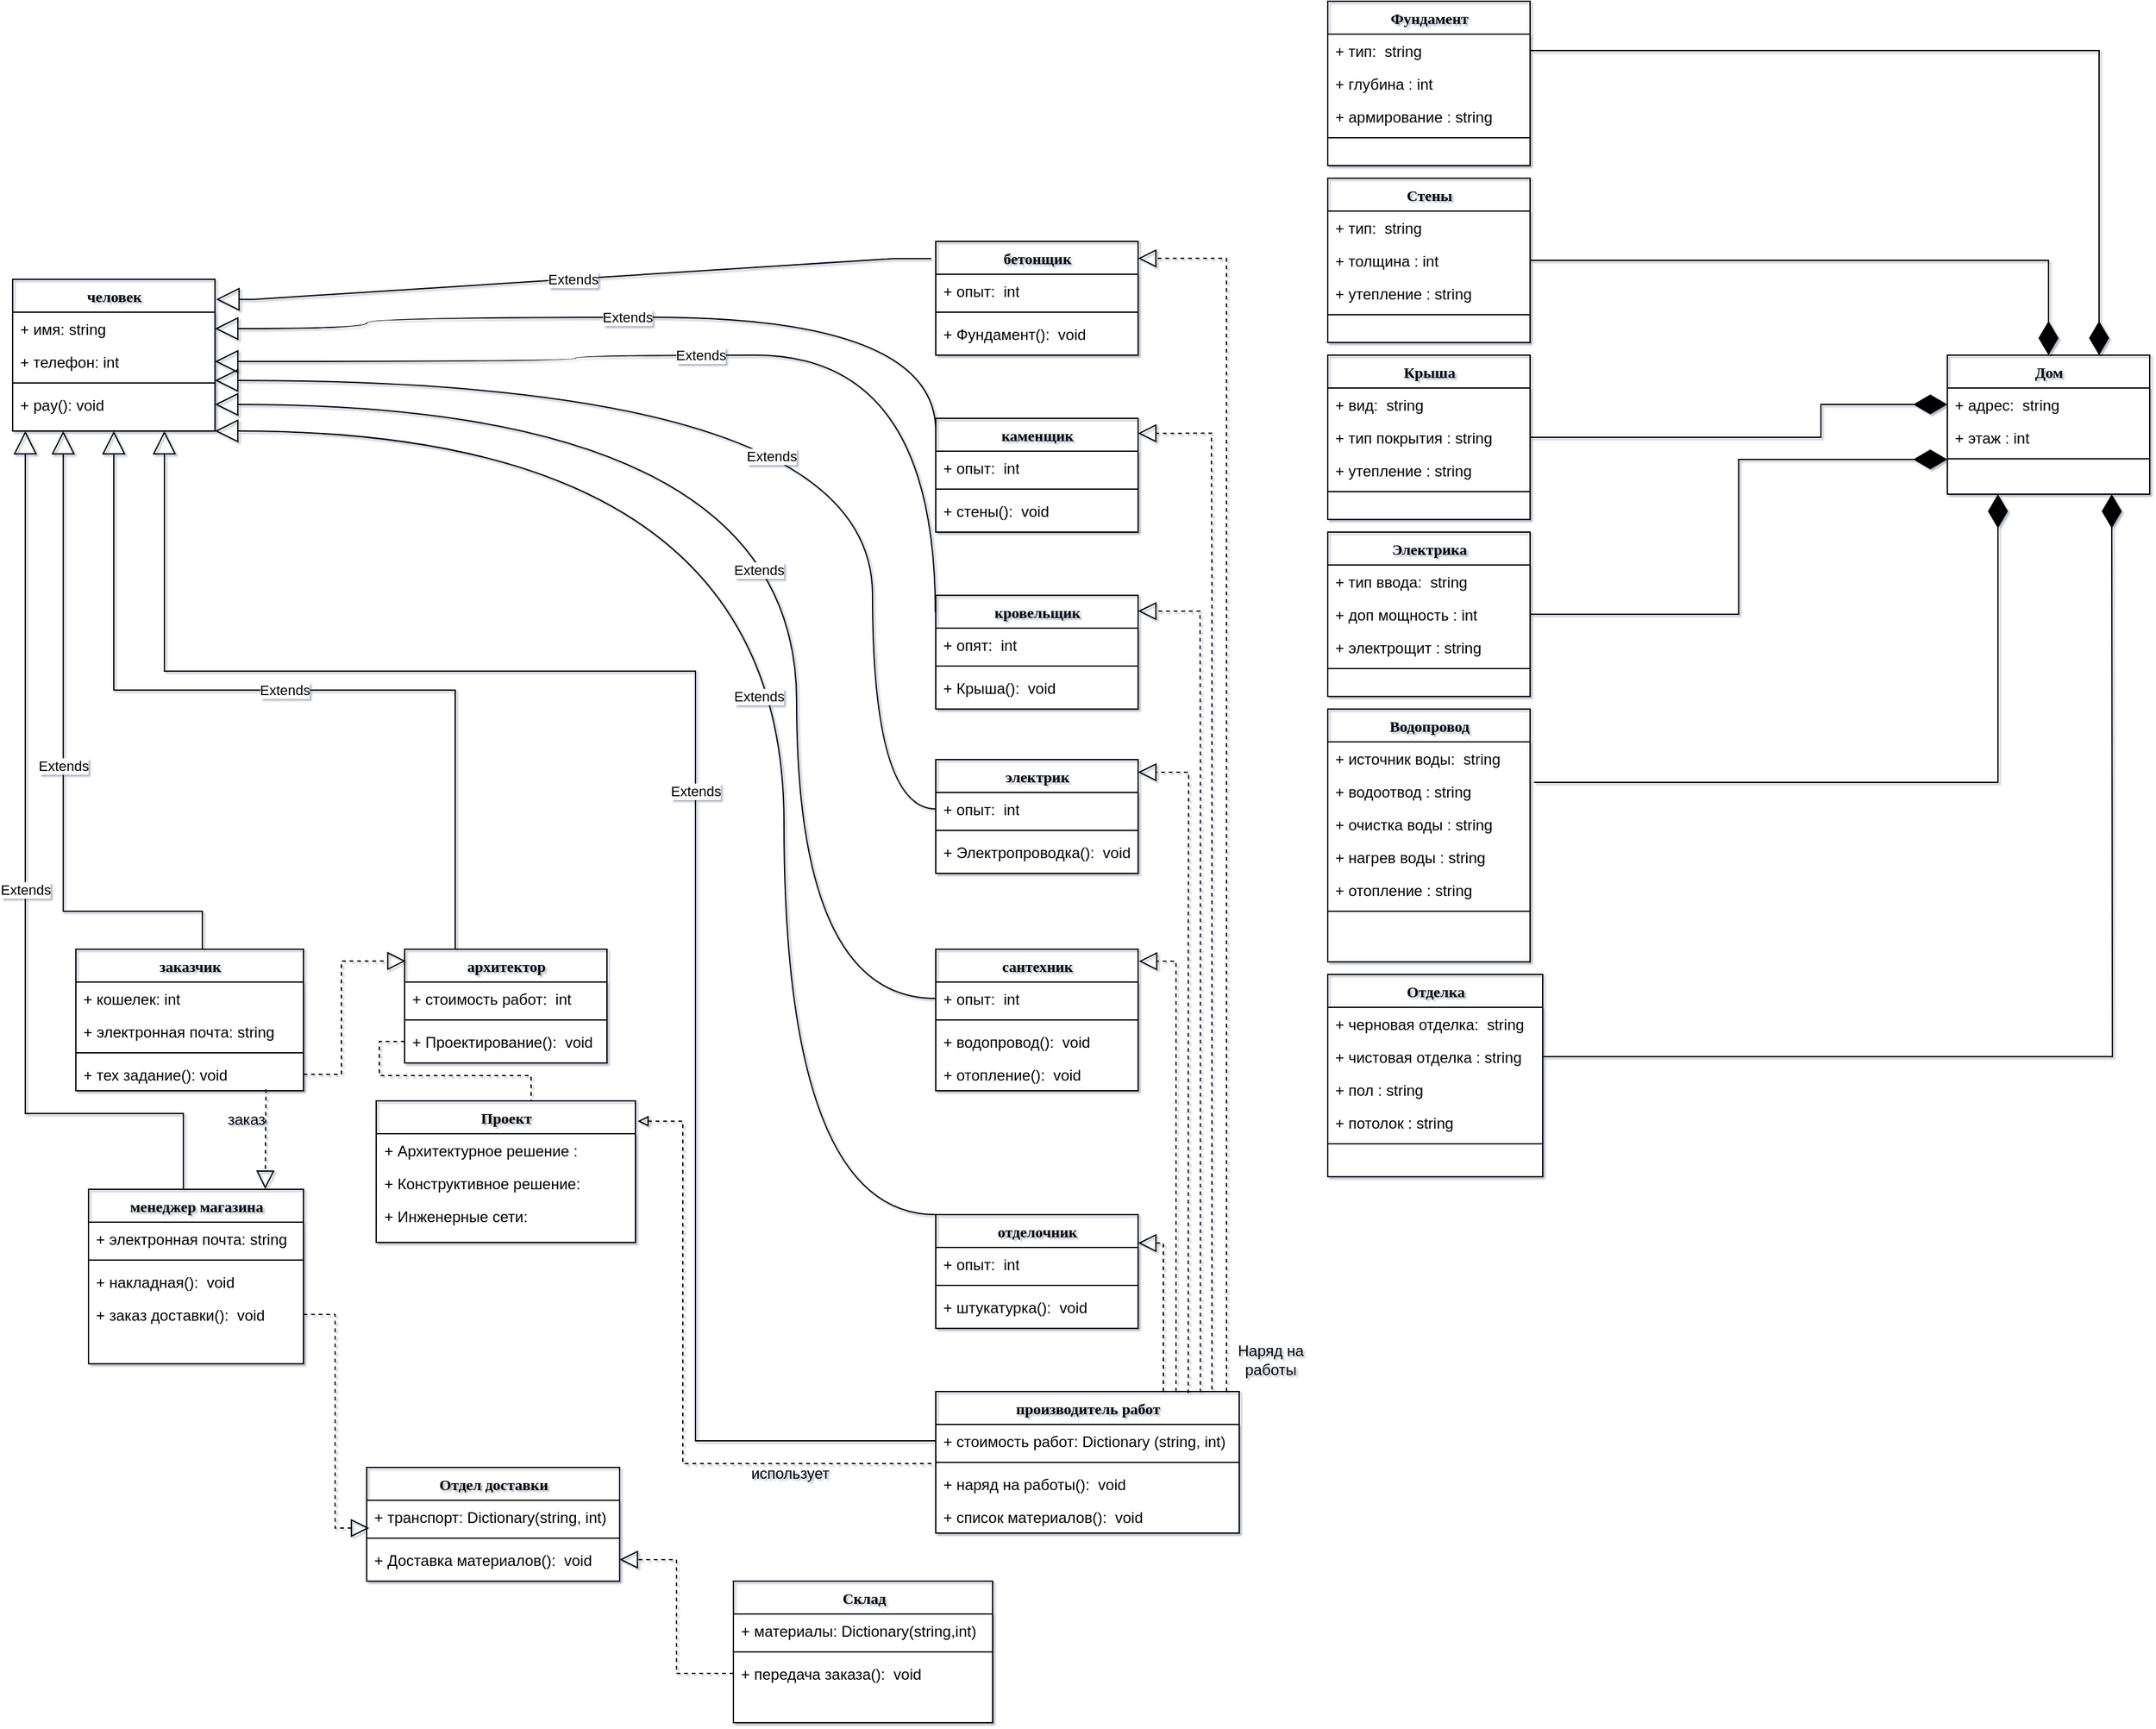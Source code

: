 <mxfile version="15.4.0" type="device"><diagram name="Page-1" id="9f46799a-70d6-7492-0946-bef42562c5a5"><mxGraphModel dx="1389" dy="948" grid="1" gridSize="10" guides="1" tooltips="1" connect="1" arrows="1" fold="1" page="1" pageScale="1" pageWidth="1100" pageHeight="850" background="none" math="0" shadow="1"><root><mxCell id="0"/><mxCell id="1" parent="0"/><mxCell id="78961159f06e98e8-17" value="человек" style="swimlane;html=1;fontStyle=1;align=center;verticalAlign=top;childLayout=stackLayout;horizontal=1;startSize=26;horizontalStack=0;resizeParent=1;resizeLast=0;collapsible=1;marginBottom=0;swimlaneFillColor=#ffffff;rounded=0;shadow=0;comic=0;labelBackgroundColor=none;strokeWidth=1;fillColor=none;fontFamily=Verdana;fontSize=12" parent="1" vertex="1"><mxGeometry x="100" y="260" width="160" height="120" as="geometry"/></mxCell><mxCell id="78961159f06e98e8-21" value="+ имя: string" style="text;html=1;strokeColor=none;fillColor=none;align=left;verticalAlign=top;spacingLeft=4;spacingRight=4;whiteSpace=wrap;overflow=hidden;rotatable=0;points=[[0,0.5],[1,0.5]];portConstraint=eastwest;" parent="78961159f06e98e8-17" vertex="1"><mxGeometry y="26" width="160" height="26" as="geometry"/></mxCell><mxCell id="78961159f06e98e8-23" value="+ телефон: int" style="text;html=1;strokeColor=none;fillColor=none;align=left;verticalAlign=top;spacingLeft=4;spacingRight=4;whiteSpace=wrap;overflow=hidden;rotatable=0;points=[[0,0.5],[1,0.5]];portConstraint=eastwest;" parent="78961159f06e98e8-17" vertex="1"><mxGeometry y="52" width="160" height="26" as="geometry"/></mxCell><mxCell id="78961159f06e98e8-19" value="" style="line;html=1;strokeWidth=1;fillColor=none;align=left;verticalAlign=middle;spacingTop=-1;spacingLeft=3;spacingRight=3;rotatable=0;labelPosition=right;points=[];portConstraint=eastwest;" parent="78961159f06e98e8-17" vertex="1"><mxGeometry y="78" width="160" height="8" as="geometry"/></mxCell><mxCell id="D6o2rL08NYpKaZLxGJt6-1" value="+ pay(): void" style="text;html=1;strokeColor=none;fillColor=none;align=left;verticalAlign=top;spacingLeft=4;spacingRight=4;whiteSpace=wrap;overflow=hidden;rotatable=0;points=[[0,0.5],[1,0.5]];portConstraint=eastwest;" parent="78961159f06e98e8-17" vertex="1"><mxGeometry y="86" width="160" height="26" as="geometry"/></mxCell><mxCell id="TRtfVHQ8l-UcAEedUnJz-3" value="заказчик" style="swimlane;html=1;fontStyle=1;align=center;verticalAlign=top;childLayout=stackLayout;horizontal=1;startSize=26;horizontalStack=0;resizeParent=1;resizeLast=0;collapsible=1;marginBottom=0;swimlaneFillColor=#ffffff;rounded=0;shadow=0;comic=0;labelBackgroundColor=none;strokeWidth=1;fillColor=none;fontFamily=Verdana;fontSize=12" parent="1" vertex="1"><mxGeometry x="150" y="790" width="180" height="112" as="geometry"/></mxCell><mxCell id="TRtfVHQ8l-UcAEedUnJz-4" value="+ кошелек: int" style="text;html=1;strokeColor=none;fillColor=none;align=left;verticalAlign=top;spacingLeft=4;spacingRight=4;whiteSpace=wrap;overflow=hidden;rotatable=0;points=[[0,0.5],[1,0.5]];portConstraint=eastwest;" parent="TRtfVHQ8l-UcAEedUnJz-3" vertex="1"><mxGeometry y="26" width="180" height="26" as="geometry"/></mxCell><mxCell id="D6o2rL08NYpKaZLxGJt6-55" value="+ электронная почта: string" style="text;html=1;strokeColor=none;fillColor=none;align=left;verticalAlign=top;spacingLeft=4;spacingRight=4;whiteSpace=wrap;overflow=hidden;rotatable=0;points=[[0,0.5],[1,0.5]];portConstraint=eastwest;" parent="TRtfVHQ8l-UcAEedUnJz-3" vertex="1"><mxGeometry y="52" width="180" height="26" as="geometry"/></mxCell><mxCell id="TRtfVHQ8l-UcAEedUnJz-8" value="" style="line;html=1;strokeWidth=1;fillColor=none;align=left;verticalAlign=middle;spacingTop=-1;spacingLeft=3;spacingRight=3;rotatable=0;labelPosition=right;points=[];portConstraint=eastwest;" parent="TRtfVHQ8l-UcAEedUnJz-3" vertex="1"><mxGeometry y="78" width="180" height="8" as="geometry"/></mxCell><mxCell id="D6o2rL08NYpKaZLxGJt6-2" value="+ тех задание(): void" style="text;html=1;strokeColor=none;fillColor=none;align=left;verticalAlign=top;spacingLeft=4;spacingRight=4;whiteSpace=wrap;overflow=hidden;rotatable=0;points=[[0,0.5],[1,0.5]];portConstraint=eastwest;" parent="TRtfVHQ8l-UcAEedUnJz-3" vertex="1"><mxGeometry y="86" width="180" height="26" as="geometry"/></mxCell><mxCell id="TRtfVHQ8l-UcAEedUnJz-11" value="архитектор" style="swimlane;html=1;fontStyle=1;align=center;verticalAlign=top;childLayout=stackLayout;horizontal=1;startSize=26;horizontalStack=0;resizeParent=1;resizeLast=0;collapsible=1;marginBottom=0;swimlaneFillColor=#ffffff;rounded=0;shadow=0;comic=0;labelBackgroundColor=none;strokeWidth=1;fillColor=none;fontFamily=Verdana;fontSize=12" parent="1" vertex="1"><mxGeometry x="410" y="790" width="160" height="90" as="geometry"/></mxCell><mxCell id="TRtfVHQ8l-UcAEedUnJz-14" value="+ стоимость работ:&amp;nbsp; int" style="text;html=1;strokeColor=none;fillColor=none;align=left;verticalAlign=top;spacingLeft=4;spacingRight=4;whiteSpace=wrap;overflow=hidden;rotatable=0;points=[[0,0.5],[1,0.5]];portConstraint=eastwest;" parent="TRtfVHQ8l-UcAEedUnJz-11" vertex="1"><mxGeometry y="26" width="160" height="26" as="geometry"/></mxCell><mxCell id="TRtfVHQ8l-UcAEedUnJz-16" value="" style="line;html=1;strokeWidth=1;fillColor=none;align=left;verticalAlign=middle;spacingTop=-1;spacingLeft=3;spacingRight=3;rotatable=0;labelPosition=right;points=[];portConstraint=eastwest;" parent="TRtfVHQ8l-UcAEedUnJz-11" vertex="1"><mxGeometry y="52" width="160" height="8" as="geometry"/></mxCell><mxCell id="D6o2rL08NYpKaZLxGJt6-5" value="+ Проектирование():&amp;nbsp; void" style="text;html=1;strokeColor=none;fillColor=none;align=left;verticalAlign=top;spacingLeft=4;spacingRight=4;whiteSpace=wrap;overflow=hidden;rotatable=0;points=[[0,0.5],[1,0.5]];portConstraint=eastwest;" parent="TRtfVHQ8l-UcAEedUnJz-11" vertex="1"><mxGeometry y="60" width="160" height="26" as="geometry"/></mxCell><mxCell id="D6o2rL08NYpKaZLxGJt6-7" value="производитель работ" style="swimlane;html=1;fontStyle=1;align=center;verticalAlign=top;childLayout=stackLayout;horizontal=1;startSize=26;horizontalStack=0;resizeParent=1;resizeLast=0;collapsible=1;marginBottom=0;swimlaneFillColor=#ffffff;rounded=0;shadow=0;comic=0;labelBackgroundColor=none;strokeWidth=1;fillColor=none;fontFamily=Verdana;fontSize=12" parent="1" vertex="1"><mxGeometry x="830" y="1140" width="240" height="112" as="geometry"/></mxCell><mxCell id="D6o2rL08NYpKaZLxGJt6-8" value="+ стоимость работ: Dictionary (string, int)" style="text;html=1;strokeColor=none;fillColor=none;align=left;verticalAlign=top;spacingLeft=4;spacingRight=4;whiteSpace=wrap;overflow=hidden;rotatable=0;points=[[0,0.5],[1,0.5]];portConstraint=eastwest;" parent="D6o2rL08NYpKaZLxGJt6-7" vertex="1"><mxGeometry y="26" width="240" height="26" as="geometry"/></mxCell><mxCell id="D6o2rL08NYpKaZLxGJt6-9" value="" style="line;html=1;strokeWidth=1;fillColor=none;align=left;verticalAlign=middle;spacingTop=-1;spacingLeft=3;spacingRight=3;rotatable=0;labelPosition=right;points=[];portConstraint=eastwest;" parent="D6o2rL08NYpKaZLxGJt6-7" vertex="1"><mxGeometry y="52" width="240" height="8" as="geometry"/></mxCell><mxCell id="D6o2rL08NYpKaZLxGJt6-10" value="+ наряд на работы():&amp;nbsp; void" style="text;html=1;strokeColor=none;fillColor=none;align=left;verticalAlign=top;spacingLeft=4;spacingRight=4;whiteSpace=wrap;overflow=hidden;rotatable=0;points=[[0,0.5],[1,0.5]];portConstraint=eastwest;" parent="D6o2rL08NYpKaZLxGJt6-7" vertex="1"><mxGeometry y="60" width="240" height="26" as="geometry"/></mxCell><mxCell id="D6o2rL08NYpKaZLxGJt6-11" value="+ список материалов():&amp;nbsp; void" style="text;html=1;strokeColor=none;fillColor=none;align=left;verticalAlign=top;spacingLeft=4;spacingRight=4;whiteSpace=wrap;overflow=hidden;rotatable=0;points=[[0,0.5],[1,0.5]];portConstraint=eastwest;" parent="D6o2rL08NYpKaZLxGJt6-7" vertex="1"><mxGeometry y="86" width="240" height="26" as="geometry"/></mxCell><mxCell id="D6o2rL08NYpKaZLxGJt6-13" value="бетонщик" style="swimlane;html=1;fontStyle=1;align=center;verticalAlign=top;childLayout=stackLayout;horizontal=1;startSize=26;horizontalStack=0;resizeParent=1;resizeLast=0;collapsible=1;marginBottom=0;swimlaneFillColor=#ffffff;rounded=0;shadow=0;comic=0;labelBackgroundColor=none;strokeWidth=1;fillColor=none;fontFamily=Verdana;fontSize=12" parent="1" vertex="1"><mxGeometry x="830" y="230" width="160" height="90" as="geometry"/></mxCell><mxCell id="D6o2rL08NYpKaZLxGJt6-14" value="+ опыт:&amp;nbsp; int" style="text;html=1;strokeColor=none;fillColor=none;align=left;verticalAlign=top;spacingLeft=4;spacingRight=4;whiteSpace=wrap;overflow=hidden;rotatable=0;points=[[0,0.5],[1,0.5]];portConstraint=eastwest;" parent="D6o2rL08NYpKaZLxGJt6-13" vertex="1"><mxGeometry y="26" width="160" height="26" as="geometry"/></mxCell><mxCell id="D6o2rL08NYpKaZLxGJt6-15" value="" style="line;html=1;strokeWidth=1;fillColor=none;align=left;verticalAlign=middle;spacingTop=-1;spacingLeft=3;spacingRight=3;rotatable=0;labelPosition=right;points=[];portConstraint=eastwest;" parent="D6o2rL08NYpKaZLxGJt6-13" vertex="1"><mxGeometry y="52" width="160" height="8" as="geometry"/></mxCell><mxCell id="D6o2rL08NYpKaZLxGJt6-16" value="+ Фундамент():&amp;nbsp; void" style="text;html=1;strokeColor=none;fillColor=none;align=left;verticalAlign=top;spacingLeft=4;spacingRight=4;whiteSpace=wrap;overflow=hidden;rotatable=0;points=[[0,0.5],[1,0.5]];portConstraint=eastwest;" parent="D6o2rL08NYpKaZLxGJt6-13" vertex="1"><mxGeometry y="60" width="160" height="26" as="geometry"/></mxCell><mxCell id="D6o2rL08NYpKaZLxGJt6-17" value="каменщик" style="swimlane;html=1;fontStyle=1;align=center;verticalAlign=top;childLayout=stackLayout;horizontal=1;startSize=26;horizontalStack=0;resizeParent=1;resizeLast=0;collapsible=1;marginBottom=0;swimlaneFillColor=#ffffff;rounded=0;shadow=0;comic=0;labelBackgroundColor=none;strokeWidth=1;fillColor=none;fontFamily=Verdana;fontSize=12" parent="1" vertex="1"><mxGeometry x="830" y="370" width="160" height="90" as="geometry"/></mxCell><mxCell id="D6o2rL08NYpKaZLxGJt6-18" value="+ опыт:&amp;nbsp; int" style="text;html=1;strokeColor=none;fillColor=none;align=left;verticalAlign=top;spacingLeft=4;spacingRight=4;whiteSpace=wrap;overflow=hidden;rotatable=0;points=[[0,0.5],[1,0.5]];portConstraint=eastwest;" parent="D6o2rL08NYpKaZLxGJt6-17" vertex="1"><mxGeometry y="26" width="160" height="26" as="geometry"/></mxCell><mxCell id="D6o2rL08NYpKaZLxGJt6-19" value="" style="line;html=1;strokeWidth=1;fillColor=none;align=left;verticalAlign=middle;spacingTop=-1;spacingLeft=3;spacingRight=3;rotatable=0;labelPosition=right;points=[];portConstraint=eastwest;" parent="D6o2rL08NYpKaZLxGJt6-17" vertex="1"><mxGeometry y="52" width="160" height="8" as="geometry"/></mxCell><mxCell id="D6o2rL08NYpKaZLxGJt6-20" value="+ стены():&amp;nbsp; void" style="text;html=1;strokeColor=none;fillColor=none;align=left;verticalAlign=top;spacingLeft=4;spacingRight=4;whiteSpace=wrap;overflow=hidden;rotatable=0;points=[[0,0.5],[1,0.5]];portConstraint=eastwest;" parent="D6o2rL08NYpKaZLxGJt6-17" vertex="1"><mxGeometry y="60" width="160" height="26" as="geometry"/></mxCell><mxCell id="D6o2rL08NYpKaZLxGJt6-21" value="кровельщик" style="swimlane;html=1;fontStyle=1;align=center;verticalAlign=top;childLayout=stackLayout;horizontal=1;startSize=26;horizontalStack=0;resizeParent=1;resizeLast=0;collapsible=1;marginBottom=0;swimlaneFillColor=#ffffff;rounded=0;shadow=0;comic=0;labelBackgroundColor=none;strokeWidth=1;fillColor=none;fontFamily=Verdana;fontSize=12" parent="1" vertex="1"><mxGeometry x="830" y="510" width="160" height="90" as="geometry"/></mxCell><mxCell id="D6o2rL08NYpKaZLxGJt6-22" value="+ опят:&amp;nbsp; int" style="text;html=1;strokeColor=none;fillColor=none;align=left;verticalAlign=top;spacingLeft=4;spacingRight=4;whiteSpace=wrap;overflow=hidden;rotatable=0;points=[[0,0.5],[1,0.5]];portConstraint=eastwest;" parent="D6o2rL08NYpKaZLxGJt6-21" vertex="1"><mxGeometry y="26" width="160" height="26" as="geometry"/></mxCell><mxCell id="D6o2rL08NYpKaZLxGJt6-23" value="" style="line;html=1;strokeWidth=1;fillColor=none;align=left;verticalAlign=middle;spacingTop=-1;spacingLeft=3;spacingRight=3;rotatable=0;labelPosition=right;points=[];portConstraint=eastwest;" parent="D6o2rL08NYpKaZLxGJt6-21" vertex="1"><mxGeometry y="52" width="160" height="8" as="geometry"/></mxCell><mxCell id="D6o2rL08NYpKaZLxGJt6-24" value="+ Крыша():&amp;nbsp; void" style="text;html=1;strokeColor=none;fillColor=none;align=left;verticalAlign=top;spacingLeft=4;spacingRight=4;whiteSpace=wrap;overflow=hidden;rotatable=0;points=[[0,0.5],[1,0.5]];portConstraint=eastwest;" parent="D6o2rL08NYpKaZLxGJt6-21" vertex="1"><mxGeometry y="60" width="160" height="26" as="geometry"/></mxCell><mxCell id="D6o2rL08NYpKaZLxGJt6-25" value="электрик" style="swimlane;html=1;fontStyle=1;align=center;verticalAlign=top;childLayout=stackLayout;horizontal=1;startSize=26;horizontalStack=0;resizeParent=1;resizeLast=0;collapsible=1;marginBottom=0;swimlaneFillColor=#ffffff;rounded=0;shadow=0;comic=0;labelBackgroundColor=none;strokeWidth=1;fillColor=none;fontFamily=Verdana;fontSize=12" parent="1" vertex="1"><mxGeometry x="830" y="640" width="160" height="90" as="geometry"><mxRectangle x="800" y="460" width="100" height="26" as="alternateBounds"/></mxGeometry></mxCell><mxCell id="D6o2rL08NYpKaZLxGJt6-26" value="+ опыт:&amp;nbsp; int" style="text;html=1;strokeColor=none;fillColor=none;align=left;verticalAlign=top;spacingLeft=4;spacingRight=4;whiteSpace=wrap;overflow=hidden;rotatable=0;points=[[0,0.5],[1,0.5]];portConstraint=eastwest;" parent="D6o2rL08NYpKaZLxGJt6-25" vertex="1"><mxGeometry y="26" width="160" height="26" as="geometry"/></mxCell><mxCell id="D6o2rL08NYpKaZLxGJt6-27" value="" style="line;html=1;strokeWidth=1;fillColor=none;align=left;verticalAlign=middle;spacingTop=-1;spacingLeft=3;spacingRight=3;rotatable=0;labelPosition=right;points=[];portConstraint=eastwest;" parent="D6o2rL08NYpKaZLxGJt6-25" vertex="1"><mxGeometry y="52" width="160" height="8" as="geometry"/></mxCell><mxCell id="D6o2rL08NYpKaZLxGJt6-28" value="+ Электропроводка():&amp;nbsp; void" style="text;html=1;strokeColor=none;fillColor=none;align=left;verticalAlign=top;spacingLeft=4;spacingRight=4;whiteSpace=wrap;overflow=hidden;rotatable=0;points=[[0,0.5],[1,0.5]];portConstraint=eastwest;" parent="D6o2rL08NYpKaZLxGJt6-25" vertex="1"><mxGeometry y="60" width="160" height="26" as="geometry"/></mxCell><mxCell id="D6o2rL08NYpKaZLxGJt6-29" value="сантехник" style="swimlane;html=1;fontStyle=1;align=center;verticalAlign=top;childLayout=stackLayout;horizontal=1;startSize=26;horizontalStack=0;resizeParent=1;resizeLast=0;collapsible=1;marginBottom=0;swimlaneFillColor=#ffffff;rounded=0;shadow=0;comic=0;labelBackgroundColor=none;strokeWidth=1;fillColor=none;fontFamily=Verdana;fontSize=12" parent="1" vertex="1"><mxGeometry x="830" y="790" width="160" height="112" as="geometry"/></mxCell><mxCell id="D6o2rL08NYpKaZLxGJt6-30" value="+ опыт:&amp;nbsp; int" style="text;html=1;strokeColor=none;fillColor=none;align=left;verticalAlign=top;spacingLeft=4;spacingRight=4;whiteSpace=wrap;overflow=hidden;rotatable=0;points=[[0,0.5],[1,0.5]];portConstraint=eastwest;" parent="D6o2rL08NYpKaZLxGJt6-29" vertex="1"><mxGeometry y="26" width="160" height="26" as="geometry"/></mxCell><mxCell id="D6o2rL08NYpKaZLxGJt6-31" value="" style="line;html=1;strokeWidth=1;fillColor=none;align=left;verticalAlign=middle;spacingTop=-1;spacingLeft=3;spacingRight=3;rotatable=0;labelPosition=right;points=[];portConstraint=eastwest;" parent="D6o2rL08NYpKaZLxGJt6-29" vertex="1"><mxGeometry y="52" width="160" height="8" as="geometry"/></mxCell><mxCell id="D6o2rL08NYpKaZLxGJt6-32" value="+ водопровод():&amp;nbsp; void" style="text;html=1;strokeColor=none;fillColor=none;align=left;verticalAlign=top;spacingLeft=4;spacingRight=4;whiteSpace=wrap;overflow=hidden;rotatable=0;points=[[0,0.5],[1,0.5]];portConstraint=eastwest;" parent="D6o2rL08NYpKaZLxGJt6-29" vertex="1"><mxGeometry y="60" width="160" height="26" as="geometry"/></mxCell><mxCell id="IKAiP-uXt9UQ4AGf7W6J-59" value="+ отопление():&amp;nbsp; void" style="text;html=1;strokeColor=none;fillColor=none;align=left;verticalAlign=top;spacingLeft=4;spacingRight=4;whiteSpace=wrap;overflow=hidden;rotatable=0;points=[[0,0.5],[1,0.5]];portConstraint=eastwest;" parent="D6o2rL08NYpKaZLxGJt6-29" vertex="1"><mxGeometry y="86" width="160" height="26" as="geometry"/></mxCell><mxCell id="D6o2rL08NYpKaZLxGJt6-33" value="отделочник" style="swimlane;html=1;fontStyle=1;align=center;verticalAlign=top;childLayout=stackLayout;horizontal=1;startSize=26;horizontalStack=0;resizeParent=1;resizeLast=0;collapsible=1;marginBottom=0;swimlaneFillColor=#ffffff;rounded=0;shadow=0;comic=0;labelBackgroundColor=none;strokeWidth=1;fillColor=none;fontFamily=Verdana;fontSize=12" parent="1" vertex="1"><mxGeometry x="830" y="1000" width="160" height="90" as="geometry"/></mxCell><mxCell id="D6o2rL08NYpKaZLxGJt6-34" value="+ опыт:&amp;nbsp; int" style="text;html=1;strokeColor=none;fillColor=none;align=left;verticalAlign=top;spacingLeft=4;spacingRight=4;whiteSpace=wrap;overflow=hidden;rotatable=0;points=[[0,0.5],[1,0.5]];portConstraint=eastwest;" parent="D6o2rL08NYpKaZLxGJt6-33" vertex="1"><mxGeometry y="26" width="160" height="26" as="geometry"/></mxCell><mxCell id="D6o2rL08NYpKaZLxGJt6-35" value="" style="line;html=1;strokeWidth=1;fillColor=none;align=left;verticalAlign=middle;spacingTop=-1;spacingLeft=3;spacingRight=3;rotatable=0;labelPosition=right;points=[];portConstraint=eastwest;" parent="D6o2rL08NYpKaZLxGJt6-33" vertex="1"><mxGeometry y="52" width="160" height="8" as="geometry"/></mxCell><mxCell id="D6o2rL08NYpKaZLxGJt6-36" value="+ штукатурка():&amp;nbsp; void" style="text;html=1;strokeColor=none;fillColor=none;align=left;verticalAlign=top;spacingLeft=4;spacingRight=4;whiteSpace=wrap;overflow=hidden;rotatable=0;points=[[0,0.5],[1,0.5]];portConstraint=eastwest;" parent="D6o2rL08NYpKaZLxGJt6-33" vertex="1"><mxGeometry y="60" width="160" height="26" as="geometry"/></mxCell><mxCell id="D6o2rL08NYpKaZLxGJt6-37" value="менеджер магазина" style="swimlane;html=1;fontStyle=1;align=center;verticalAlign=top;childLayout=stackLayout;horizontal=1;startSize=26;horizontalStack=0;resizeParent=1;resizeLast=0;collapsible=1;marginBottom=0;swimlaneFillColor=#ffffff;rounded=0;shadow=0;comic=0;labelBackgroundColor=none;strokeWidth=1;fillColor=none;fontFamily=Verdana;fontSize=12" parent="1" vertex="1"><mxGeometry x="160" y="980" width="170" height="138" as="geometry"/></mxCell><mxCell id="D6o2rL08NYpKaZLxGJt6-38" value="+ электронная почта: string" style="text;html=1;strokeColor=none;fillColor=none;align=left;verticalAlign=top;spacingLeft=4;spacingRight=4;whiteSpace=wrap;overflow=hidden;rotatable=0;points=[[0,0.5],[1,0.5]];portConstraint=eastwest;" parent="D6o2rL08NYpKaZLxGJt6-37" vertex="1"><mxGeometry y="26" width="170" height="26" as="geometry"/></mxCell><mxCell id="D6o2rL08NYpKaZLxGJt6-39" value="" style="line;html=1;strokeWidth=1;fillColor=none;align=left;verticalAlign=middle;spacingTop=-1;spacingLeft=3;spacingRight=3;rotatable=0;labelPosition=right;points=[];portConstraint=eastwest;" parent="D6o2rL08NYpKaZLxGJt6-37" vertex="1"><mxGeometry y="52" width="170" height="8" as="geometry"/></mxCell><mxCell id="D6o2rL08NYpKaZLxGJt6-40" value="+ накладная():&amp;nbsp; void" style="text;html=1;strokeColor=none;fillColor=none;align=left;verticalAlign=top;spacingLeft=4;spacingRight=4;whiteSpace=wrap;overflow=hidden;rotatable=0;points=[[0,0.5],[1,0.5]];portConstraint=eastwest;" parent="D6o2rL08NYpKaZLxGJt6-37" vertex="1"><mxGeometry y="60" width="170" height="26" as="geometry"/></mxCell><mxCell id="D6o2rL08NYpKaZLxGJt6-54" value="+ заказ доставки():&amp;nbsp; void" style="text;html=1;strokeColor=none;fillColor=none;align=left;verticalAlign=top;spacingLeft=4;spacingRight=4;whiteSpace=wrap;overflow=hidden;rotatable=0;points=[[0,0.5],[1,0.5]];portConstraint=eastwest;" parent="D6o2rL08NYpKaZLxGJt6-37" vertex="1"><mxGeometry y="86" width="170" height="26" as="geometry"/></mxCell><mxCell id="D6o2rL08NYpKaZLxGJt6-41" value="Склад" style="swimlane;html=1;fontStyle=1;align=center;verticalAlign=top;childLayout=stackLayout;horizontal=1;startSize=26;horizontalStack=0;resizeParent=1;resizeLast=0;collapsible=1;marginBottom=0;swimlaneFillColor=#ffffff;rounded=0;shadow=0;comic=0;labelBackgroundColor=none;strokeWidth=1;fillColor=none;fontFamily=Verdana;fontSize=12" parent="1" vertex="1"><mxGeometry x="670" y="1290" width="205" height="112" as="geometry"/></mxCell><mxCell id="D6o2rL08NYpKaZLxGJt6-42" value="+ материалы: Dictionary(string,int)" style="text;html=1;strokeColor=none;fillColor=none;align=left;verticalAlign=top;spacingLeft=4;spacingRight=4;whiteSpace=wrap;overflow=hidden;rotatable=0;points=[[0,0.5],[1,0.5]];portConstraint=eastwest;" parent="D6o2rL08NYpKaZLxGJt6-41" vertex="1"><mxGeometry y="26" width="205" height="26" as="geometry"/></mxCell><mxCell id="D6o2rL08NYpKaZLxGJt6-43" value="" style="line;html=1;strokeWidth=1;fillColor=none;align=left;verticalAlign=middle;spacingTop=-1;spacingLeft=3;spacingRight=3;rotatable=0;labelPosition=right;points=[];portConstraint=eastwest;" parent="D6o2rL08NYpKaZLxGJt6-41" vertex="1"><mxGeometry y="52" width="205" height="8" as="geometry"/></mxCell><mxCell id="D6o2rL08NYpKaZLxGJt6-53" value="+ передача заказа():&amp;nbsp; void" style="text;html=1;strokeColor=none;fillColor=none;align=left;verticalAlign=top;spacingLeft=4;spacingRight=4;whiteSpace=wrap;overflow=hidden;rotatable=0;points=[[0,0.5],[1,0.5]];portConstraint=eastwest;" parent="D6o2rL08NYpKaZLxGJt6-41" vertex="1"><mxGeometry y="60" width="205" height="26" as="geometry"/></mxCell><mxCell id="D6o2rL08NYpKaZLxGJt6-45" value="Отдел доставки" style="swimlane;html=1;fontStyle=1;align=center;verticalAlign=top;childLayout=stackLayout;horizontal=1;startSize=26;horizontalStack=0;resizeParent=1;resizeLast=0;collapsible=1;marginBottom=0;swimlaneFillColor=#ffffff;rounded=0;shadow=0;comic=0;labelBackgroundColor=none;strokeWidth=1;fillColor=none;fontFamily=Verdana;fontSize=12" parent="1" vertex="1"><mxGeometry x="380" y="1200" width="200" height="90" as="geometry"><mxRectangle x="230" y="470" width="140" height="26" as="alternateBounds"/></mxGeometry></mxCell><mxCell id="D6o2rL08NYpKaZLxGJt6-46" value="+ транспорт: Dictionary(string, int)" style="text;html=1;strokeColor=none;fillColor=none;align=left;verticalAlign=top;spacingLeft=4;spacingRight=4;whiteSpace=wrap;overflow=hidden;rotatable=0;points=[[0,0.5],[1,0.5]];portConstraint=eastwest;" parent="D6o2rL08NYpKaZLxGJt6-45" vertex="1"><mxGeometry y="26" width="200" height="26" as="geometry"/></mxCell><mxCell id="D6o2rL08NYpKaZLxGJt6-47" value="" style="line;html=1;strokeWidth=1;fillColor=none;align=left;verticalAlign=middle;spacingTop=-1;spacingLeft=3;spacingRight=3;rotatable=0;labelPosition=right;points=[];portConstraint=eastwest;" parent="D6o2rL08NYpKaZLxGJt6-45" vertex="1"><mxGeometry y="52" width="200" height="8" as="geometry"/></mxCell><mxCell id="D6o2rL08NYpKaZLxGJt6-48" value="+ Доставка материалов():&amp;nbsp; void" style="text;html=1;strokeColor=none;fillColor=none;align=left;verticalAlign=top;spacingLeft=4;spacingRight=4;whiteSpace=wrap;overflow=hidden;rotatable=0;points=[[0,0.5],[1,0.5]];portConstraint=eastwest;" parent="D6o2rL08NYpKaZLxGJt6-45" vertex="1"><mxGeometry y="60" width="200" height="26" as="geometry"/></mxCell><mxCell id="D6o2rL08NYpKaZLxGJt6-49" value="Дом" style="swimlane;html=1;fontStyle=1;align=center;verticalAlign=top;childLayout=stackLayout;horizontal=1;startSize=26;horizontalStack=0;resizeParent=1;resizeLast=0;collapsible=1;marginBottom=0;swimlaneFillColor=#ffffff;rounded=0;shadow=0;comic=0;labelBackgroundColor=none;strokeWidth=1;fillColor=none;fontFamily=Verdana;fontSize=12" parent="1" vertex="1"><mxGeometry x="1630" y="320" width="160" height="110" as="geometry"/></mxCell><mxCell id="D6o2rL08NYpKaZLxGJt6-56" value="+ адрес:&amp;nbsp; string" style="text;html=1;strokeColor=none;fillColor=none;align=left;verticalAlign=top;spacingLeft=4;spacingRight=4;whiteSpace=wrap;overflow=hidden;rotatable=0;points=[[0,0.5],[1,0.5]];portConstraint=eastwest;" parent="D6o2rL08NYpKaZLxGJt6-49" vertex="1"><mxGeometry y="26" width="160" height="26" as="geometry"/></mxCell><mxCell id="D6o2rL08NYpKaZLxGJt6-50" value="+ этаж : int" style="text;html=1;strokeColor=none;fillColor=none;align=left;verticalAlign=top;spacingLeft=4;spacingRight=4;whiteSpace=wrap;overflow=hidden;rotatable=0;points=[[0,0.5],[1,0.5]];portConstraint=eastwest;" parent="D6o2rL08NYpKaZLxGJt6-49" vertex="1"><mxGeometry y="52" width="160" height="26" as="geometry"/></mxCell><mxCell id="D6o2rL08NYpKaZLxGJt6-51" value="" style="line;html=1;strokeWidth=1;fillColor=none;align=left;verticalAlign=middle;spacingTop=-1;spacingLeft=3;spacingRight=3;rotatable=0;labelPosition=right;points=[];portConstraint=eastwest;" parent="D6o2rL08NYpKaZLxGJt6-49" vertex="1"><mxGeometry y="78" width="160" height="8" as="geometry"/></mxCell><mxCell id="IKAiP-uXt9UQ4AGf7W6J-7" value="Фундамент" style="swimlane;html=1;fontStyle=1;align=center;verticalAlign=top;childLayout=stackLayout;horizontal=1;startSize=26;horizontalStack=0;resizeParent=1;resizeLast=0;collapsible=1;marginBottom=0;swimlaneFillColor=#ffffff;rounded=0;shadow=0;comic=0;labelBackgroundColor=none;strokeWidth=1;fillColor=none;fontFamily=Verdana;fontSize=12" parent="1" vertex="1"><mxGeometry x="1140" y="40" width="160" height="130" as="geometry"/></mxCell><mxCell id="IKAiP-uXt9UQ4AGf7W6J-8" value="+ тип:&amp;nbsp; string" style="text;html=1;strokeColor=none;fillColor=none;align=left;verticalAlign=top;spacingLeft=4;spacingRight=4;whiteSpace=wrap;overflow=hidden;rotatable=0;points=[[0,0.5],[1,0.5]];portConstraint=eastwest;" parent="IKAiP-uXt9UQ4AGf7W6J-7" vertex="1"><mxGeometry y="26" width="160" height="26" as="geometry"/></mxCell><mxCell id="IKAiP-uXt9UQ4AGf7W6J-9" value="+ глубина : int" style="text;html=1;strokeColor=none;fillColor=none;align=left;verticalAlign=top;spacingLeft=4;spacingRight=4;whiteSpace=wrap;overflow=hidden;rotatable=0;points=[[0,0.5],[1,0.5]];portConstraint=eastwest;" parent="IKAiP-uXt9UQ4AGf7W6J-7" vertex="1"><mxGeometry y="52" width="160" height="26" as="geometry"/></mxCell><mxCell id="IKAiP-uXt9UQ4AGf7W6J-10" value="+ армирование : string" style="text;html=1;strokeColor=none;fillColor=none;align=left;verticalAlign=top;spacingLeft=4;spacingRight=4;whiteSpace=wrap;overflow=hidden;rotatable=0;points=[[0,0.5],[1,0.5]];portConstraint=eastwest;" parent="IKAiP-uXt9UQ4AGf7W6J-7" vertex="1"><mxGeometry y="78" width="160" height="26" as="geometry"/></mxCell><mxCell id="IKAiP-uXt9UQ4AGf7W6J-16" value="" style="line;html=1;strokeWidth=1;fillColor=none;align=left;verticalAlign=middle;spacingTop=-1;spacingLeft=3;spacingRight=3;rotatable=0;labelPosition=right;points=[];portConstraint=eastwest;" parent="IKAiP-uXt9UQ4AGf7W6J-7" vertex="1"><mxGeometry y="104" width="160" height="8" as="geometry"/></mxCell><mxCell id="IKAiP-uXt9UQ4AGf7W6J-18" value="Стены" style="swimlane;html=1;fontStyle=1;align=center;verticalAlign=top;childLayout=stackLayout;horizontal=1;startSize=26;horizontalStack=0;resizeParent=1;resizeLast=0;collapsible=1;marginBottom=0;swimlaneFillColor=#ffffff;rounded=0;shadow=0;comic=0;labelBackgroundColor=none;strokeWidth=1;fillColor=none;fontFamily=Verdana;fontSize=12" parent="1" vertex="1"><mxGeometry x="1140" y="180" width="160" height="130" as="geometry"/></mxCell><mxCell id="IKAiP-uXt9UQ4AGf7W6J-19" value="+ тип:&amp;nbsp; string" style="text;html=1;strokeColor=none;fillColor=none;align=left;verticalAlign=top;spacingLeft=4;spacingRight=4;whiteSpace=wrap;overflow=hidden;rotatable=0;points=[[0,0.5],[1,0.5]];portConstraint=eastwest;" parent="IKAiP-uXt9UQ4AGf7W6J-18" vertex="1"><mxGeometry y="26" width="160" height="26" as="geometry"/></mxCell><mxCell id="IKAiP-uXt9UQ4AGf7W6J-20" value="+ толщина : int" style="text;html=1;strokeColor=none;fillColor=none;align=left;verticalAlign=top;spacingLeft=4;spacingRight=4;whiteSpace=wrap;overflow=hidden;rotatable=0;points=[[0,0.5],[1,0.5]];portConstraint=eastwest;" parent="IKAiP-uXt9UQ4AGf7W6J-18" vertex="1"><mxGeometry y="52" width="160" height="26" as="geometry"/></mxCell><mxCell id="IKAiP-uXt9UQ4AGf7W6J-21" value="+ утепление : string" style="text;html=1;strokeColor=none;fillColor=none;align=left;verticalAlign=top;spacingLeft=4;spacingRight=4;whiteSpace=wrap;overflow=hidden;rotatable=0;points=[[0,0.5],[1,0.5]];portConstraint=eastwest;" parent="IKAiP-uXt9UQ4AGf7W6J-18" vertex="1"><mxGeometry y="78" width="160" height="26" as="geometry"/></mxCell><mxCell id="IKAiP-uXt9UQ4AGf7W6J-22" value="" style="line;html=1;strokeWidth=1;fillColor=none;align=left;verticalAlign=middle;spacingTop=-1;spacingLeft=3;spacingRight=3;rotatable=0;labelPosition=right;points=[];portConstraint=eastwest;" parent="IKAiP-uXt9UQ4AGf7W6J-18" vertex="1"><mxGeometry y="104" width="160" height="8" as="geometry"/></mxCell><mxCell id="IKAiP-uXt9UQ4AGf7W6J-23" value="Крыша" style="swimlane;html=1;fontStyle=1;align=center;verticalAlign=top;childLayout=stackLayout;horizontal=1;startSize=26;horizontalStack=0;resizeParent=1;resizeLast=0;collapsible=1;marginBottom=0;swimlaneFillColor=#ffffff;rounded=0;shadow=0;comic=0;labelBackgroundColor=none;strokeWidth=1;fillColor=none;fontFamily=Verdana;fontSize=12" parent="1" vertex="1"><mxGeometry x="1140" y="320" width="160" height="130" as="geometry"/></mxCell><mxCell id="IKAiP-uXt9UQ4AGf7W6J-24" value="+ вид:&amp;nbsp; string" style="text;html=1;strokeColor=none;fillColor=none;align=left;verticalAlign=top;spacingLeft=4;spacingRight=4;whiteSpace=wrap;overflow=hidden;rotatable=0;points=[[0,0.5],[1,0.5]];portConstraint=eastwest;" parent="IKAiP-uXt9UQ4AGf7W6J-23" vertex="1"><mxGeometry y="26" width="160" height="26" as="geometry"/></mxCell><mxCell id="IKAiP-uXt9UQ4AGf7W6J-25" value="+ тип покрытия : string" style="text;html=1;strokeColor=none;fillColor=none;align=left;verticalAlign=top;spacingLeft=4;spacingRight=4;whiteSpace=wrap;overflow=hidden;rotatable=0;points=[[0,0.5],[1,0.5]];portConstraint=eastwest;" parent="IKAiP-uXt9UQ4AGf7W6J-23" vertex="1"><mxGeometry y="52" width="160" height="26" as="geometry"/></mxCell><mxCell id="IKAiP-uXt9UQ4AGf7W6J-26" value="+ утепление : string" style="text;html=1;strokeColor=none;fillColor=none;align=left;verticalAlign=top;spacingLeft=4;spacingRight=4;whiteSpace=wrap;overflow=hidden;rotatable=0;points=[[0,0.5],[1,0.5]];portConstraint=eastwest;" parent="IKAiP-uXt9UQ4AGf7W6J-23" vertex="1"><mxGeometry y="78" width="160" height="26" as="geometry"/></mxCell><mxCell id="IKAiP-uXt9UQ4AGf7W6J-27" value="" style="line;html=1;strokeWidth=1;fillColor=none;align=left;verticalAlign=middle;spacingTop=-1;spacingLeft=3;spacingRight=3;rotatable=0;labelPosition=right;points=[];portConstraint=eastwest;" parent="IKAiP-uXt9UQ4AGf7W6J-23" vertex="1"><mxGeometry y="104" width="160" height="8" as="geometry"/></mxCell><mxCell id="IKAiP-uXt9UQ4AGf7W6J-28" value="Электрика" style="swimlane;html=1;fontStyle=1;align=center;verticalAlign=top;childLayout=stackLayout;horizontal=1;startSize=26;horizontalStack=0;resizeParent=1;resizeLast=0;collapsible=1;marginBottom=0;swimlaneFillColor=#ffffff;rounded=0;shadow=0;comic=0;labelBackgroundColor=none;strokeWidth=1;fillColor=none;fontFamily=Verdana;fontSize=12" parent="1" vertex="1"><mxGeometry x="1140" y="460" width="160" height="130" as="geometry"/></mxCell><mxCell id="IKAiP-uXt9UQ4AGf7W6J-29" value="+ тип ввода:&amp;nbsp; string" style="text;html=1;strokeColor=none;fillColor=none;align=left;verticalAlign=top;spacingLeft=4;spacingRight=4;whiteSpace=wrap;overflow=hidden;rotatable=0;points=[[0,0.5],[1,0.5]];portConstraint=eastwest;" parent="IKAiP-uXt9UQ4AGf7W6J-28" vertex="1"><mxGeometry y="26" width="160" height="26" as="geometry"/></mxCell><mxCell id="IKAiP-uXt9UQ4AGf7W6J-30" value="+ доп мощность : int" style="text;html=1;strokeColor=none;fillColor=none;align=left;verticalAlign=top;spacingLeft=4;spacingRight=4;whiteSpace=wrap;overflow=hidden;rotatable=0;points=[[0,0.5],[1,0.5]];portConstraint=eastwest;" parent="IKAiP-uXt9UQ4AGf7W6J-28" vertex="1"><mxGeometry y="52" width="160" height="26" as="geometry"/></mxCell><mxCell id="IKAiP-uXt9UQ4AGf7W6J-31" value="+ электрощит : string" style="text;html=1;strokeColor=none;fillColor=none;align=left;verticalAlign=top;spacingLeft=4;spacingRight=4;whiteSpace=wrap;overflow=hidden;rotatable=0;points=[[0,0.5],[1,0.5]];portConstraint=eastwest;" parent="IKAiP-uXt9UQ4AGf7W6J-28" vertex="1"><mxGeometry y="78" width="160" height="26" as="geometry"/></mxCell><mxCell id="IKAiP-uXt9UQ4AGf7W6J-32" value="" style="line;html=1;strokeWidth=1;fillColor=none;align=left;verticalAlign=middle;spacingTop=-1;spacingLeft=3;spacingRight=3;rotatable=0;labelPosition=right;points=[];portConstraint=eastwest;" parent="IKAiP-uXt9UQ4AGf7W6J-28" vertex="1"><mxGeometry y="104" width="160" height="8" as="geometry"/></mxCell><mxCell id="IKAiP-uXt9UQ4AGf7W6J-33" value="Водопровод" style="swimlane;html=1;fontStyle=1;align=center;verticalAlign=top;childLayout=stackLayout;horizontal=1;startSize=26;horizontalStack=0;resizeParent=1;resizeLast=0;collapsible=1;marginBottom=0;swimlaneFillColor=#ffffff;rounded=0;shadow=0;comic=0;labelBackgroundColor=none;strokeWidth=1;fillColor=none;fontFamily=Verdana;fontSize=12" parent="1" vertex="1"><mxGeometry x="1140" y="600" width="160" height="200" as="geometry"/></mxCell><mxCell id="IKAiP-uXt9UQ4AGf7W6J-34" value="+ источник воды:&amp;nbsp; string" style="text;html=1;strokeColor=none;fillColor=none;align=left;verticalAlign=top;spacingLeft=4;spacingRight=4;whiteSpace=wrap;overflow=hidden;rotatable=0;points=[[0,0.5],[1,0.5]];portConstraint=eastwest;" parent="IKAiP-uXt9UQ4AGf7W6J-33" vertex="1"><mxGeometry y="26" width="160" height="26" as="geometry"/></mxCell><mxCell id="IKAiP-uXt9UQ4AGf7W6J-35" value="+ водоотвод : string" style="text;html=1;strokeColor=none;fillColor=none;align=left;verticalAlign=top;spacingLeft=4;spacingRight=4;whiteSpace=wrap;overflow=hidden;rotatable=0;points=[[0,0.5],[1,0.5]];portConstraint=eastwest;" parent="IKAiP-uXt9UQ4AGf7W6J-33" vertex="1"><mxGeometry y="52" width="160" height="26" as="geometry"/></mxCell><mxCell id="IKAiP-uXt9UQ4AGf7W6J-36" value="+ очистка воды : string" style="text;html=1;strokeColor=none;fillColor=none;align=left;verticalAlign=top;spacingLeft=4;spacingRight=4;whiteSpace=wrap;overflow=hidden;rotatable=0;points=[[0,0.5],[1,0.5]];portConstraint=eastwest;" parent="IKAiP-uXt9UQ4AGf7W6J-33" vertex="1"><mxGeometry y="78" width="160" height="26" as="geometry"/></mxCell><mxCell id="IKAiP-uXt9UQ4AGf7W6J-38" value="+ нагрев воды : string" style="text;html=1;strokeColor=none;fillColor=none;align=left;verticalAlign=top;spacingLeft=4;spacingRight=4;whiteSpace=wrap;overflow=hidden;rotatable=0;points=[[0,0.5],[1,0.5]];portConstraint=eastwest;" parent="IKAiP-uXt9UQ4AGf7W6J-33" vertex="1"><mxGeometry y="104" width="160" height="26" as="geometry"/></mxCell><mxCell id="IKAiP-uXt9UQ4AGf7W6J-39" value="+ отопление : string" style="text;html=1;strokeColor=none;fillColor=none;align=left;verticalAlign=top;spacingLeft=4;spacingRight=4;whiteSpace=wrap;overflow=hidden;rotatable=0;points=[[0,0.5],[1,0.5]];portConstraint=eastwest;" parent="IKAiP-uXt9UQ4AGf7W6J-33" vertex="1"><mxGeometry y="130" width="160" height="26" as="geometry"/></mxCell><mxCell id="IKAiP-uXt9UQ4AGf7W6J-37" value="" style="line;html=1;strokeWidth=1;fillColor=none;align=left;verticalAlign=middle;spacingTop=-1;spacingLeft=3;spacingRight=3;rotatable=0;labelPosition=right;points=[];portConstraint=eastwest;" parent="IKAiP-uXt9UQ4AGf7W6J-33" vertex="1"><mxGeometry y="156" width="160" height="8" as="geometry"/></mxCell><mxCell id="IKAiP-uXt9UQ4AGf7W6J-40" value="Отделка" style="swimlane;html=1;fontStyle=1;align=center;verticalAlign=top;childLayout=stackLayout;horizontal=1;startSize=26;horizontalStack=0;resizeParent=1;resizeLast=0;collapsible=1;marginBottom=0;swimlaneFillColor=#ffffff;rounded=0;shadow=0;comic=0;labelBackgroundColor=none;strokeWidth=1;fillColor=none;fontFamily=Verdana;fontSize=12" parent="1" vertex="1"><mxGeometry x="1140" y="810" width="170" height="160" as="geometry"/></mxCell><mxCell id="IKAiP-uXt9UQ4AGf7W6J-41" value="+ черновая отделка:&amp;nbsp; string" style="text;html=1;strokeColor=none;fillColor=none;align=left;verticalAlign=top;spacingLeft=4;spacingRight=4;whiteSpace=wrap;overflow=hidden;rotatable=0;points=[[0,0.5],[1,0.5]];portConstraint=eastwest;" parent="IKAiP-uXt9UQ4AGf7W6J-40" vertex="1"><mxGeometry y="26" width="170" height="26" as="geometry"/></mxCell><mxCell id="IKAiP-uXt9UQ4AGf7W6J-42" value="+ чистовая отделка : string" style="text;html=1;strokeColor=none;fillColor=none;align=left;verticalAlign=top;spacingLeft=4;spacingRight=4;whiteSpace=wrap;overflow=hidden;rotatable=0;points=[[0,0.5],[1,0.5]];portConstraint=eastwest;" parent="IKAiP-uXt9UQ4AGf7W6J-40" vertex="1"><mxGeometry y="52" width="170" height="26" as="geometry"/></mxCell><mxCell id="IKAiP-uXt9UQ4AGf7W6J-43" value="+ пол : string" style="text;html=1;strokeColor=none;fillColor=none;align=left;verticalAlign=top;spacingLeft=4;spacingRight=4;whiteSpace=wrap;overflow=hidden;rotatable=0;points=[[0,0.5],[1,0.5]];portConstraint=eastwest;" parent="IKAiP-uXt9UQ4AGf7W6J-40" vertex="1"><mxGeometry y="78" width="170" height="26" as="geometry"/></mxCell><mxCell id="IKAiP-uXt9UQ4AGf7W6J-44" value="+ потолок : string" style="text;html=1;strokeColor=none;fillColor=none;align=left;verticalAlign=top;spacingLeft=4;spacingRight=4;whiteSpace=wrap;overflow=hidden;rotatable=0;points=[[0,0.5],[1,0.5]];portConstraint=eastwest;" parent="IKAiP-uXt9UQ4AGf7W6J-40" vertex="1"><mxGeometry y="104" width="170" height="26" as="geometry"/></mxCell><mxCell id="IKAiP-uXt9UQ4AGf7W6J-46" value="" style="line;html=1;strokeWidth=1;fillColor=none;align=left;verticalAlign=middle;spacingTop=-1;spacingLeft=3;spacingRight=3;rotatable=0;labelPosition=right;points=[];portConstraint=eastwest;" parent="IKAiP-uXt9UQ4AGf7W6J-40" vertex="1"><mxGeometry y="130" width="170" height="8" as="geometry"/></mxCell><mxCell id="IKAiP-uXt9UQ4AGf7W6J-58" value="" style="endArrow=diamondThin;endFill=1;endSize=24;html=1;rounded=0;edgeStyle=orthogonalEdgeStyle;entryX=1;entryY=0.5;entryDx=0;entryDy=0;exitX=1;exitY=0.5;exitDx=0;exitDy=0;" parent="IKAiP-uXt9UQ4AGf7W6J-40" edge="1" source="IKAiP-uXt9UQ4AGf7W6J-42"><mxGeometry width="160" relative="1" as="geometry"><mxPoint x="220" y="-671" as="sourcePoint"/><mxPoint x="620" y="-380" as="targetPoint"/></mxGeometry></mxCell><mxCell id="IKAiP-uXt9UQ4AGf7W6J-60" value="Extends" style="endArrow=block;endSize=16;endFill=0;html=1;rounded=0;edgeStyle=orthogonalEdgeStyle;exitX=0.5;exitY=0;exitDx=0;exitDy=0;entryX=0.25;entryY=1;entryDx=0;entryDy=0;" parent="1" source="TRtfVHQ8l-UcAEedUnJz-3" target="78961159f06e98e8-17" edge="1"><mxGeometry width="160" relative="1" as="geometry"><mxPoint x="240" y="1020" as="sourcePoint"/><mxPoint x="400" y="1020" as="targetPoint"/><Array as="points"><mxPoint x="250" y="760"/><mxPoint x="140" y="760"/></Array></mxGeometry></mxCell><mxCell id="IKAiP-uXt9UQ4AGf7W6J-62" value="Extends" style="endArrow=block;endSize=16;endFill=0;html=1;rounded=0;edgeStyle=orthogonalEdgeStyle;exitX=0.25;exitY=0;exitDx=0;exitDy=0;entryX=0.5;entryY=1;entryDx=0;entryDy=0;" parent="1" source="TRtfVHQ8l-UcAEedUnJz-11" target="78961159f06e98e8-17" edge="1"><mxGeometry width="160" relative="1" as="geometry"><mxPoint x="260" y="1060" as="sourcePoint"/><mxPoint x="150" y="390" as="targetPoint"/></mxGeometry></mxCell><mxCell id="IKAiP-uXt9UQ4AGf7W6J-63" value="Extends" style="endArrow=block;endSize=16;endFill=0;html=1;rounded=0;edgeStyle=orthogonalEdgeStyle;exitX=0;exitY=0.5;exitDx=0;exitDy=0;entryX=0.75;entryY=1;entryDx=0;entryDy=0;" parent="1" source="D6o2rL08NYpKaZLxGJt6-8" target="78961159f06e98e8-17" edge="1"><mxGeometry width="160" relative="1" as="geometry"><mxPoint x="270" y="1070" as="sourcePoint"/><mxPoint x="160" y="400" as="targetPoint"/><Array as="points"><mxPoint x="640" y="1179"/><mxPoint x="640" y="570"/><mxPoint x="220" y="570"/></Array></mxGeometry></mxCell><mxCell id="IKAiP-uXt9UQ4AGf7W6J-64" value="Extends" style="endArrow=block;endSize=16;endFill=0;html=1;rounded=0;edgeStyle=entityRelationEdgeStyle;exitX=-0.022;exitY=0.151;exitDx=0;exitDy=0;exitPerimeter=0;entryX=1.006;entryY=0.132;entryDx=0;entryDy=0;entryPerimeter=0;" parent="1" source="D6o2rL08NYpKaZLxGJt6-13" target="78961159f06e98e8-17" edge="1"><mxGeometry width="160" relative="1" as="geometry"><mxPoint x="800" y="920" as="sourcePoint"/><mxPoint x="250" y="270" as="targetPoint"/></mxGeometry></mxCell><mxCell id="IKAiP-uXt9UQ4AGf7W6J-65" value="Extends" style="endArrow=block;endSize=16;endFill=0;html=1;rounded=0;edgeStyle=orthogonalEdgeStyle;exitX=-0.022;exitY=0.151;exitDx=0;exitDy=0;exitPerimeter=0;curved=1;entryX=1;entryY=0.5;entryDx=0;entryDy=0;" parent="1" target="78961159f06e98e8-21" edge="1"><mxGeometry width="160" relative="1" as="geometry"><mxPoint x="830.0" y="380.0" as="sourcePoint"/><mxPoint x="310" y="300" as="targetPoint"/><Array as="points"><mxPoint x="830" y="290"/><mxPoint x="380" y="290"/></Array></mxGeometry></mxCell><mxCell id="IKAiP-uXt9UQ4AGf7W6J-66" value="Extends" style="endArrow=block;endSize=16;endFill=0;html=1;rounded=0;edgeStyle=orthogonalEdgeStyle;exitX=-0.002;exitY=0.148;exitDx=0;exitDy=0;entryX=1;entryY=0.5;entryDx=0;entryDy=0;exitPerimeter=0;curved=1;" parent="1" source="D6o2rL08NYpKaZLxGJt6-21" target="78961159f06e98e8-23" edge="1"><mxGeometry width="160" relative="1" as="geometry"><mxPoint x="810.0" y="521.0" as="sourcePoint"/><mxPoint x="240" y="440" as="targetPoint"/><Array as="points"><mxPoint x="830" y="320"/><mxPoint x="545" y="320"/><mxPoint x="545" y="325"/></Array></mxGeometry></mxCell><mxCell id="IKAiP-uXt9UQ4AGf7W6J-67" value="Extends" style="endArrow=block;endSize=16;endFill=0;html=1;rounded=0;edgeStyle=orthogonalEdgeStyle;exitX=0;exitY=0.5;exitDx=0;exitDy=0;curved=1;entryX=1;entryY=0.25;entryDx=0;entryDy=0;entryPerimeter=0;" parent="1" source="D6o2rL08NYpKaZLxGJt6-26" target="78961159f06e98e8-19" edge="1"><mxGeometry x="0.032" y="60" width="160" relative="1" as="geometry"><mxPoint x="850.0" y="400.0" as="sourcePoint"/><mxPoint x="370" y="350" as="targetPoint"/><Array as="points"><mxPoint x="780" y="679"/><mxPoint x="780" y="340"/></Array><mxPoint as="offset"/></mxGeometry></mxCell><mxCell id="IKAiP-uXt9UQ4AGf7W6J-68" value="Extends" style="endArrow=block;endSize=16;endFill=0;html=1;rounded=0;edgeStyle=orthogonalEdgeStyle;exitX=0;exitY=0.5;exitDx=0;exitDy=0;entryX=1;entryY=0.5;entryDx=0;entryDy=0;curved=1;" parent="1" source="D6o2rL08NYpKaZLxGJt6-30" target="D6o2rL08NYpKaZLxGJt6-1" edge="1"><mxGeometry x="-0.137" y="30" width="160" relative="1" as="geometry"><mxPoint x="805.0" y="861.0" as="sourcePoint"/><mxPoint x="235" y="780" as="targetPoint"/><Array as="points"><mxPoint x="720" y="829"/><mxPoint x="720" y="359"/></Array><mxPoint as="offset"/></mxGeometry></mxCell><mxCell id="IKAiP-uXt9UQ4AGf7W6J-69" value="Extends" style="endArrow=block;endSize=16;endFill=0;html=1;rounded=0;edgeStyle=orthogonalEdgeStyle;exitX=0;exitY=0;exitDx=0;exitDy=0;entryX=1;entryY=1;entryDx=0;entryDy=0;curved=1;" parent="1" source="D6o2rL08NYpKaZLxGJt6-33" target="78961159f06e98e8-17" edge="1"><mxGeometry x="-0.109" y="20" width="160" relative="1" as="geometry"><mxPoint x="840" y="839.0" as="sourcePoint"/><mxPoint x="270" y="369.0" as="targetPoint"/><Array as="points"><mxPoint x="710" y="1000"/><mxPoint x="710" y="380"/></Array><mxPoint as="offset"/></mxGeometry></mxCell><mxCell id="IKAiP-uXt9UQ4AGf7W6J-47" value="" style="endArrow=diamondThin;endFill=1;endSize=24;html=1;rounded=0;edgeStyle=orthogonalEdgeStyle;exitX=1;exitY=0.5;exitDx=0;exitDy=0;entryX=0.75;entryY=0;entryDx=0;entryDy=0;" parent="1" source="IKAiP-uXt9UQ4AGf7W6J-8" target="D6o2rL08NYpKaZLxGJt6-49" edge="1"><mxGeometry width="160" relative="1" as="geometry"><mxPoint x="1240" y="310" as="sourcePoint"/><mxPoint x="1080" y="310" as="targetPoint"/></mxGeometry></mxCell><mxCell id="IKAiP-uXt9UQ4AGf7W6J-54" value="" style="endArrow=diamondThin;endFill=1;endSize=24;html=1;rounded=0;edgeStyle=orthogonalEdgeStyle;exitX=1;exitY=0.5;exitDx=0;exitDy=0;entryX=0.5;entryY=0;entryDx=0;entryDy=0;" parent="1" source="IKAiP-uXt9UQ4AGf7W6J-20" target="D6o2rL08NYpKaZLxGJt6-49" edge="1"><mxGeometry width="160" relative="1" as="geometry"><mxPoint x="1320" y="99" as="sourcePoint"/><mxPoint x="1440" y="99" as="targetPoint"/></mxGeometry></mxCell><mxCell id="IKAiP-uXt9UQ4AGf7W6J-55" value="" style="endArrow=diamondThin;endFill=1;endSize=24;html=1;rounded=0;edgeStyle=orthogonalEdgeStyle;exitX=1;exitY=0.5;exitDx=0;exitDy=0;entryX=0;entryY=0.5;entryDx=0;entryDy=0;" parent="1" source="IKAiP-uXt9UQ4AGf7W6J-25" target="D6o2rL08NYpKaZLxGJt6-56" edge="1"><mxGeometry width="160" relative="1" as="geometry"><mxPoint x="1330" y="109" as="sourcePoint"/><mxPoint x="1450" y="109" as="targetPoint"/><Array as="points"><mxPoint x="1530" y="385"/><mxPoint x="1530" y="359"/></Array></mxGeometry></mxCell><mxCell id="IKAiP-uXt9UQ4AGf7W6J-56" value="" style="endArrow=diamondThin;endFill=1;endSize=24;html=1;rounded=0;edgeStyle=orthogonalEdgeStyle;exitX=1;exitY=0.5;exitDx=0;exitDy=0;entryX=0;entryY=0.75;entryDx=0;entryDy=0;" parent="1" source="IKAiP-uXt9UQ4AGf7W6J-30" target="D6o2rL08NYpKaZLxGJt6-49" edge="1"><mxGeometry width="160" relative="1" as="geometry"><mxPoint x="1340" y="119" as="sourcePoint"/><mxPoint x="1460" y="119" as="targetPoint"/></mxGeometry></mxCell><mxCell id="IKAiP-uXt9UQ4AGf7W6J-57" value="" style="endArrow=diamondThin;endFill=1;endSize=24;html=1;rounded=0;edgeStyle=orthogonalEdgeStyle;exitX=1.019;exitY=0.231;exitDx=0;exitDy=0;entryX=0.25;entryY=1;entryDx=0;entryDy=0;exitPerimeter=0;" parent="1" source="IKAiP-uXt9UQ4AGf7W6J-35" target="D6o2rL08NYpKaZLxGJt6-49" edge="1"><mxGeometry width="160" relative="1" as="geometry"><mxPoint x="1350" y="129" as="sourcePoint"/><mxPoint x="1470" y="129" as="targetPoint"/></mxGeometry></mxCell><mxCell id="XFsVhfWQGQjtRFzRREPi-1" value="Extends" style="endArrow=block;endSize=16;endFill=0;html=1;rounded=0;edgeStyle=orthogonalEdgeStyle;" edge="1" parent="1"><mxGeometry width="160" relative="1" as="geometry"><mxPoint x="235" y="980" as="sourcePoint"/><mxPoint x="110" y="380" as="targetPoint"/><Array as="points"><mxPoint x="235" y="980"/><mxPoint x="235" y="920"/><mxPoint x="110" y="920"/></Array></mxGeometry></mxCell><mxCell id="XFsVhfWQGQjtRFzRREPi-2" value="" style="endArrow=block;dashed=1;endFill=0;endSize=12;html=1;rounded=0;edgeStyle=orthogonalEdgeStyle;exitX=1;exitY=0.5;exitDx=0;exitDy=0;entryX=0.01;entryY=0.846;entryDx=0;entryDy=0;entryPerimeter=0;" edge="1" parent="1" source="D6o2rL08NYpKaZLxGJt6-54" target="D6o2rL08NYpKaZLxGJt6-46"><mxGeometry width="160" relative="1" as="geometry"><mxPoint x="610" y="1300" as="sourcePoint"/><mxPoint x="770" y="1300" as="targetPoint"/></mxGeometry></mxCell><mxCell id="XFsVhfWQGQjtRFzRREPi-3" value="" style="endArrow=block;dashed=1;endFill=0;endSize=12;html=1;rounded=0;edgeStyle=orthogonalEdgeStyle;entryX=1;entryY=0.25;entryDx=0;entryDy=0;" edge="1" parent="1" target="D6o2rL08NYpKaZLxGJt6-33"><mxGeometry width="160" relative="1" as="geometry"><mxPoint x="1010" y="1140" as="sourcePoint"/><mxPoint x="512" y="1251.996" as="targetPoint"/><Array as="points"><mxPoint x="1010" y="1140"/><mxPoint x="1010" y="1022"/></Array></mxGeometry></mxCell><mxCell id="XFsVhfWQGQjtRFzRREPi-4" value="" style="endArrow=block;dashed=1;endFill=0;endSize=12;html=1;rounded=0;edgeStyle=orthogonalEdgeStyle;entryX=1.004;entryY=0.085;entryDx=0;entryDy=0;entryPerimeter=0;" edge="1" parent="1" target="D6o2rL08NYpKaZLxGJt6-29"><mxGeometry width="160" relative="1" as="geometry"><mxPoint x="1020" y="1140" as="sourcePoint"/><mxPoint x="1010" y="800" as="targetPoint"/><Array as="points"><mxPoint x="1020" y="800"/></Array></mxGeometry></mxCell><mxCell id="XFsVhfWQGQjtRFzRREPi-5" value="" style="endArrow=block;dashed=1;endFill=0;endSize=12;html=1;rounded=0;edgeStyle=orthogonalEdgeStyle;entryX=1;entryY=0.25;entryDx=0;entryDy=0;exitX=0.832;exitY=0.011;exitDx=0;exitDy=0;exitPerimeter=0;" edge="1" parent="1" source="D6o2rL08NYpKaZLxGJt6-7"><mxGeometry width="160" relative="1" as="geometry"><mxPoint x="1010" y="767.5" as="sourcePoint"/><mxPoint x="990" y="650" as="targetPoint"/><Array as="points"><mxPoint x="1030" y="768"/><mxPoint x="1030" y="650"/></Array></mxGeometry></mxCell><mxCell id="XFsVhfWQGQjtRFzRREPi-6" value="" style="endArrow=block;dashed=1;endFill=0;endSize=12;html=1;rounded=0;edgeStyle=orthogonalEdgeStyle;entryX=1;entryY=0.25;entryDx=0;entryDy=0;exitX=0.872;exitY=0.006;exitDx=0;exitDy=0;exitPerimeter=0;" edge="1" parent="1" source="D6o2rL08NYpKaZLxGJt6-7"><mxGeometry width="160" relative="1" as="geometry"><mxPoint x="1010" y="640" as="sourcePoint"/><mxPoint x="990" y="522.5" as="targetPoint"/><Array as="points"><mxPoint x="1039" y="640"/><mxPoint x="1039" y="522"/></Array></mxGeometry></mxCell><mxCell id="XFsVhfWQGQjtRFzRREPi-7" value="" style="endArrow=block;dashed=1;endFill=0;endSize=12;html=1;rounded=0;edgeStyle=orthogonalEdgeStyle;entryX=1;entryY=0.25;entryDx=0;entryDy=0;exitX=0.91;exitY=-0.014;exitDx=0;exitDy=0;exitPerimeter=0;" edge="1" parent="1" source="D6o2rL08NYpKaZLxGJt6-7"><mxGeometry width="160" relative="1" as="geometry"><mxPoint x="1039.28" y="1000.002" as="sourcePoint"/><mxPoint x="990" y="381.83" as="targetPoint"/><Array as="points"><mxPoint x="1048" y="499"/><mxPoint x="1048" y="382"/></Array></mxGeometry></mxCell><mxCell id="XFsVhfWQGQjtRFzRREPi-8" value="" style="endArrow=block;dashed=1;endFill=0;endSize=12;html=1;rounded=0;edgeStyle=orthogonalEdgeStyle;entryX=1;entryY=0.25;entryDx=0;entryDy=0;exitX=0.958;exitY=0;exitDx=0;exitDy=0;exitPerimeter=0;" edge="1" parent="1" source="D6o2rL08NYpKaZLxGJt6-7"><mxGeometry width="160" relative="1" as="geometry"><mxPoint x="1048.4" y="1000.002" as="sourcePoint"/><mxPoint x="990" y="243.4" as="targetPoint"/><Array as="points"><mxPoint x="1060" y="243"/></Array></mxGeometry></mxCell><mxCell id="XFsVhfWQGQjtRFzRREPi-11" value="Наряд на работы" style="text;html=1;strokeColor=none;fillColor=none;align=center;verticalAlign=middle;whiteSpace=wrap;rounded=0;" vertex="1" parent="1"><mxGeometry x="1050" y="1100" width="90" height="30" as="geometry"/></mxCell><mxCell id="XFsVhfWQGQjtRFzRREPi-12" value="" style="endArrow=block;dashed=1;endFill=0;endSize=12;html=1;rounded=0;edgeStyle=orthogonalEdgeStyle;entryX=0.822;entryY=-0.002;entryDx=0;entryDy=0;entryPerimeter=0;exitX=0.835;exitY=0.952;exitDx=0;exitDy=0;exitPerimeter=0;" edge="1" parent="1" source="D6o2rL08NYpKaZLxGJt6-2" target="D6o2rL08NYpKaZLxGJt6-37"><mxGeometry width="160" relative="1" as="geometry"><mxPoint x="290" y="1164" as="sourcePoint"/><mxPoint x="360" y="1152.5" as="targetPoint"/><Array as="points"><mxPoint x="300" y="907"/><mxPoint x="300" y="907"/></Array></mxGeometry></mxCell><mxCell id="XFsVhfWQGQjtRFzRREPi-13" value="" style="endArrow=block;dashed=1;endFill=0;endSize=12;html=1;rounded=0;edgeStyle=orthogonalEdgeStyle;exitX=0;exitY=0.5;exitDx=0;exitDy=0;entryX=1;entryY=0.5;entryDx=0;entryDy=0;" edge="1" parent="1" source="D6o2rL08NYpKaZLxGJt6-53" target="D6o2rL08NYpKaZLxGJt6-48"><mxGeometry width="160" relative="1" as="geometry"><mxPoint x="620.0" y="1531" as="sourcePoint"/><mxPoint x="772" y="1539.996" as="targetPoint"/></mxGeometry></mxCell><mxCell id="XFsVhfWQGQjtRFzRREPi-14" value="заказ" style="text;html=1;strokeColor=none;fillColor=none;align=center;verticalAlign=middle;whiteSpace=wrap;rounded=0;" vertex="1" parent="1"><mxGeometry x="240" y="910" width="90" height="30" as="geometry"/></mxCell><mxCell id="XFsVhfWQGQjtRFzRREPi-15" value="" style="endArrow=block;dashed=1;endFill=0;endSize=12;html=1;rounded=0;edgeStyle=orthogonalEdgeStyle;exitX=1;exitY=0.5;exitDx=0;exitDy=0;entryX=0.005;entryY=0.104;entryDx=0;entryDy=0;entryPerimeter=0;" edge="1" parent="1" source="D6o2rL08NYpKaZLxGJt6-2" target="TRtfVHQ8l-UcAEedUnJz-11"><mxGeometry width="160" relative="1" as="geometry"><mxPoint x="300.0" y="1174" as="sourcePoint"/><mxPoint x="406" y="800" as="targetPoint"/><Array as="points"><mxPoint x="360" y="889"/><mxPoint x="360" y="799"/></Array></mxGeometry></mxCell><mxCell id="XFsVhfWQGQjtRFzRREPi-16" value="Проект" style="swimlane;html=1;fontStyle=1;align=center;verticalAlign=top;childLayout=stackLayout;horizontal=1;startSize=26;horizontalStack=0;resizeParent=1;resizeLast=0;collapsible=1;marginBottom=0;swimlaneFillColor=#ffffff;rounded=0;shadow=0;comic=0;labelBackgroundColor=none;strokeWidth=1;fillColor=none;fontFamily=Verdana;fontSize=12" vertex="1" parent="1"><mxGeometry x="387.5" y="910" width="205" height="112" as="geometry"/></mxCell><mxCell id="XFsVhfWQGQjtRFzRREPi-17" value="+ Архитектурное решение :&amp;nbsp;" style="text;html=1;strokeColor=none;fillColor=none;align=left;verticalAlign=top;spacingLeft=4;spacingRight=4;whiteSpace=wrap;overflow=hidden;rotatable=0;points=[[0,0.5],[1,0.5]];portConstraint=eastwest;" vertex="1" parent="XFsVhfWQGQjtRFzRREPi-16"><mxGeometry y="26" width="205" height="26" as="geometry"/></mxCell><mxCell id="XFsVhfWQGQjtRFzRREPi-20" value="+ Конструктивное решение:&amp;nbsp;" style="text;html=1;strokeColor=none;fillColor=none;align=left;verticalAlign=top;spacingLeft=4;spacingRight=4;whiteSpace=wrap;overflow=hidden;rotatable=0;points=[[0,0.5],[1,0.5]];portConstraint=eastwest;" vertex="1" parent="XFsVhfWQGQjtRFzRREPi-16"><mxGeometry y="52" width="205" height="26" as="geometry"/></mxCell><mxCell id="XFsVhfWQGQjtRFzRREPi-21" value="+ Инженерные сети:&amp;nbsp;" style="text;html=1;strokeColor=none;fillColor=none;align=left;verticalAlign=top;spacingLeft=4;spacingRight=4;whiteSpace=wrap;overflow=hidden;rotatable=0;points=[[0,0.5],[1,0.5]];portConstraint=eastwest;" vertex="1" parent="XFsVhfWQGQjtRFzRREPi-16"><mxGeometry y="78" width="205" height="26" as="geometry"/></mxCell><mxCell id="XFsVhfWQGQjtRFzRREPi-22" value="" style="endArrow=none;dashed=1;endFill=0;endSize=12;html=1;rounded=0;edgeStyle=orthogonalEdgeStyle;entryX=0.5;entryY=0;entryDx=0;entryDy=0;exitX=0;exitY=0.5;exitDx=0;exitDy=0;" edge="1" parent="1" source="D6o2rL08NYpKaZLxGJt6-5" target="XFsVhfWQGQjtRFzRREPi-16"><mxGeometry width="160" relative="1" as="geometry"><mxPoint x="350" y="1159" as="sourcePoint"/><mxPoint x="436.32" y="1073.77" as="targetPoint"/><Array as="points"><mxPoint x="390" y="863"/><mxPoint x="390" y="890"/><mxPoint x="510" y="890"/></Array></mxGeometry></mxCell><mxCell id="XFsVhfWQGQjtRFzRREPi-23" value="" style="endArrow=none;dashed=1;endFill=0;endSize=12;html=1;rounded=0;edgeStyle=orthogonalEdgeStyle;entryX=0.001;entryY=0.958;entryDx=0;entryDy=0;exitX=1.009;exitY=0.144;exitDx=0;exitDy=0;exitPerimeter=0;entryPerimeter=0;startArrow=block;startFill=0;" edge="1" parent="1" source="XFsVhfWQGQjtRFzRREPi-16" target="D6o2rL08NYpKaZLxGJt6-8"><mxGeometry width="160" relative="1" as="geometry"><mxPoint x="440" y="1133.0" as="sourcePoint"/><mxPoint x="520" y="1191.0" as="targetPoint"/><Array as="points"><mxPoint x="630" y="926"/><mxPoint x="630" y="1197"/><mxPoint x="830" y="1197"/></Array></mxGeometry></mxCell><mxCell id="XFsVhfWQGQjtRFzRREPi-25" value="использует" style="text;html=1;strokeColor=none;fillColor=none;align=center;verticalAlign=middle;whiteSpace=wrap;rounded=0;" vertex="1" parent="1"><mxGeometry x="670" y="1190" width="90" height="30" as="geometry"/></mxCell></root></mxGraphModel></diagram></mxfile>